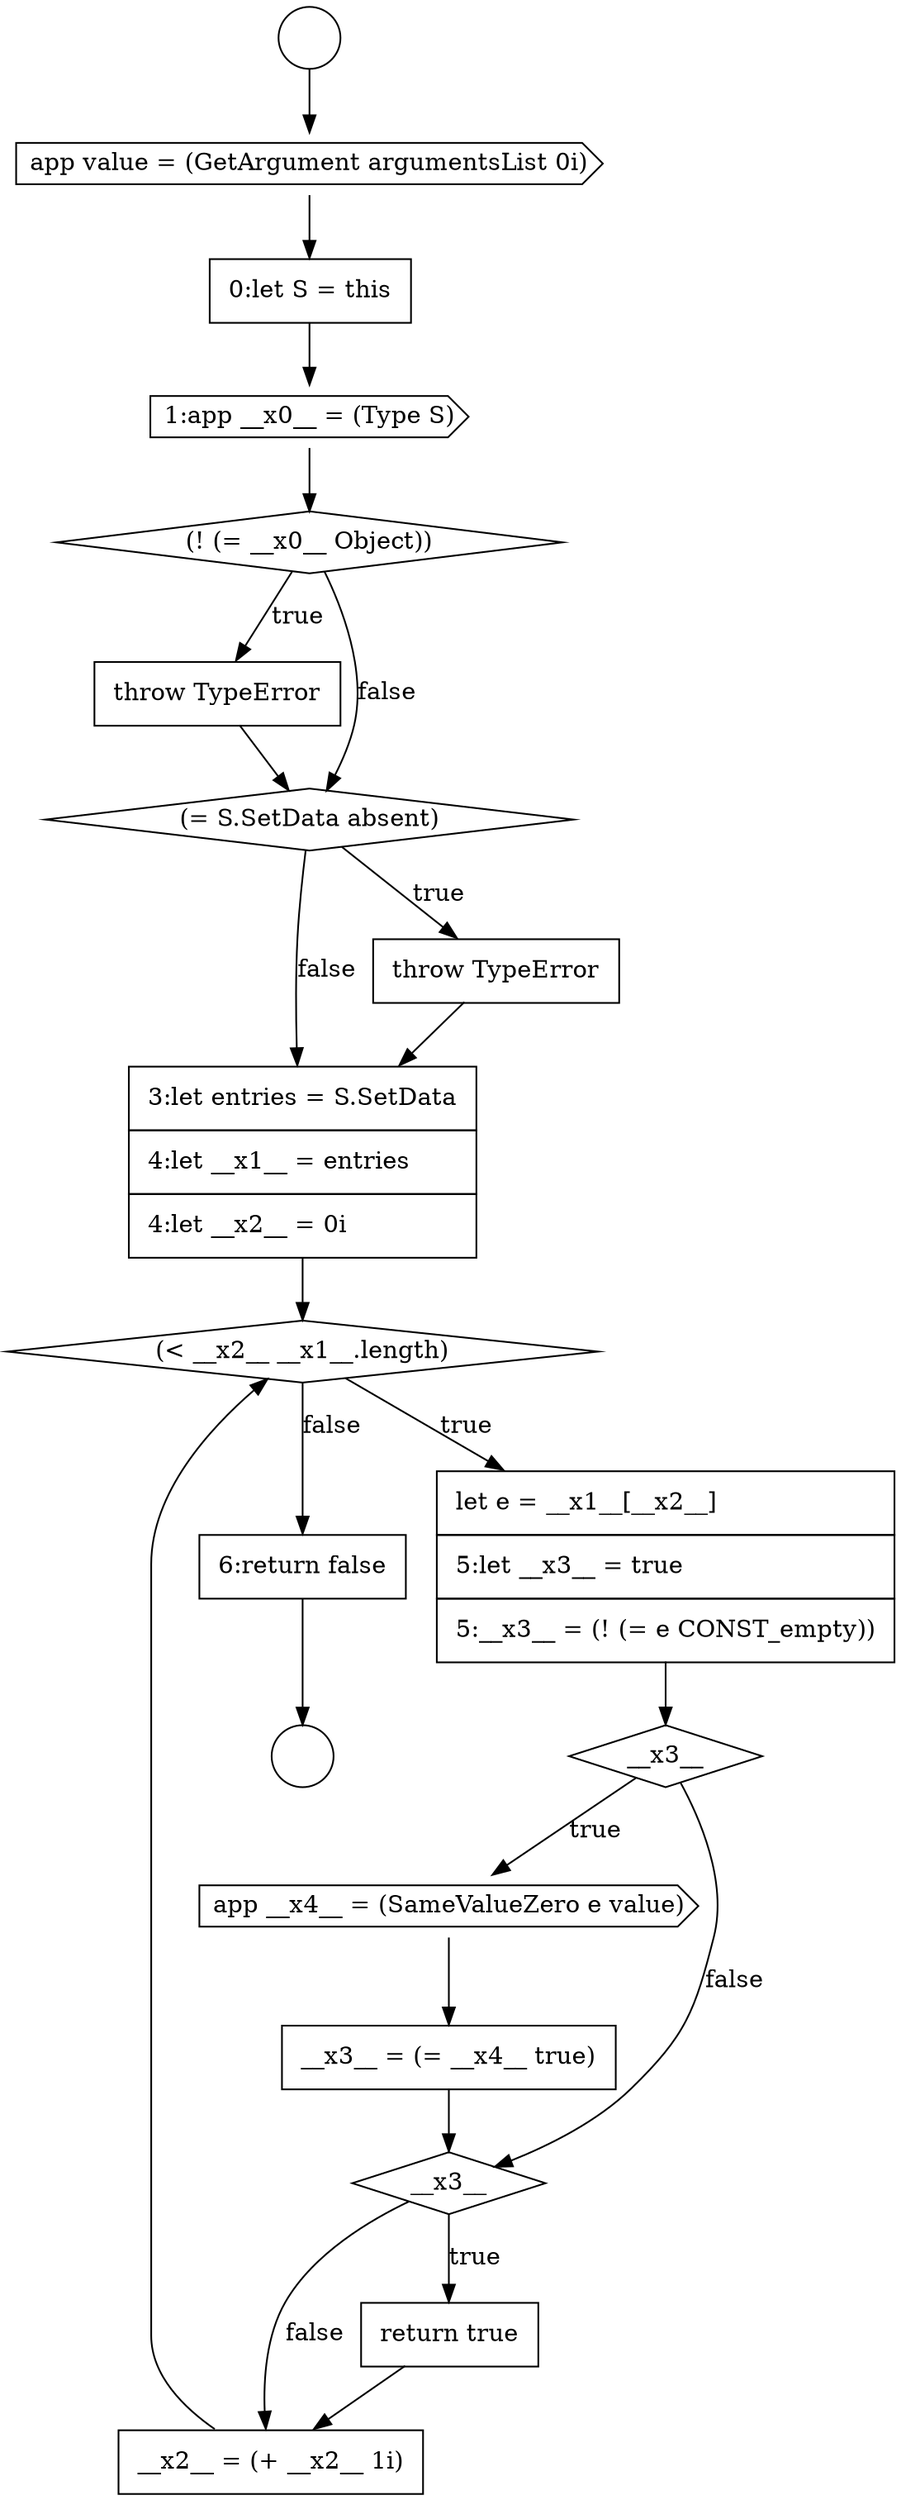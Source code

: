 digraph {
  node15361 [shape=none, margin=0, label=<<font color="black">
    <table border="0" cellborder="1" cellspacing="0" cellpadding="10">
      <tr><td align="left">throw TypeError</td></tr>
    </table>
  </font>> color="black" fillcolor="white" style=filled]
  node15357 [shape=cds, label=<<font color="black">app value = (GetArgument argumentsList 0i)</font>> color="black" fillcolor="white" style=filled]
  node15372 [shape=none, margin=0, label=<<font color="black">
    <table border="0" cellborder="1" cellspacing="0" cellpadding="10">
      <tr><td align="left">__x2__ = (+ __x2__ 1i)</td></tr>
    </table>
  </font>> color="black" fillcolor="white" style=filled]
  node15364 [shape=none, margin=0, label=<<font color="black">
    <table border="0" cellborder="1" cellspacing="0" cellpadding="10">
      <tr><td align="left">3:let entries = S.SetData</td></tr>
      <tr><td align="left">4:let __x1__ = entries</td></tr>
      <tr><td align="left">4:let __x2__ = 0i</td></tr>
    </table>
  </font>> color="black" fillcolor="white" style=filled]
  node15368 [shape=cds, label=<<font color="black">app __x4__ = (SameValueZero e value)</font>> color="black" fillcolor="white" style=filled]
  node15373 [shape=none, margin=0, label=<<font color="black">
    <table border="0" cellborder="1" cellspacing="0" cellpadding="10">
      <tr><td align="left">6:return false</td></tr>
    </table>
  </font>> color="black" fillcolor="white" style=filled]
  node15369 [shape=none, margin=0, label=<<font color="black">
    <table border="0" cellborder="1" cellspacing="0" cellpadding="10">
      <tr><td align="left">__x3__ = (= __x4__ true)</td></tr>
    </table>
  </font>> color="black" fillcolor="white" style=filled]
  node15363 [shape=none, margin=0, label=<<font color="black">
    <table border="0" cellborder="1" cellspacing="0" cellpadding="10">
      <tr><td align="left">throw TypeError</td></tr>
    </table>
  </font>> color="black" fillcolor="white" style=filled]
  node15367 [shape=diamond, label=<<font color="black">__x3__</font>> color="black" fillcolor="white" style=filled]
  node15355 [shape=circle label=" " color="black" fillcolor="white" style=filled]
  node15370 [shape=diamond, label=<<font color="black">__x3__</font>> color="black" fillcolor="white" style=filled]
  node15366 [shape=none, margin=0, label=<<font color="black">
    <table border="0" cellborder="1" cellspacing="0" cellpadding="10">
      <tr><td align="left">let e = __x1__[__x2__]</td></tr>
      <tr><td align="left">5:let __x3__ = true</td></tr>
      <tr><td align="left">5:__x3__ = (! (= e CONST_empty))</td></tr>
    </table>
  </font>> color="black" fillcolor="white" style=filled]
  node15358 [shape=none, margin=0, label=<<font color="black">
    <table border="0" cellborder="1" cellspacing="0" cellpadding="10">
      <tr><td align="left">0:let S = this</td></tr>
    </table>
  </font>> color="black" fillcolor="white" style=filled]
  node15362 [shape=diamond, label=<<font color="black">(= S.SetData absent)</font>> color="black" fillcolor="white" style=filled]
  node15359 [shape=cds, label=<<font color="black">1:app __x0__ = (Type S)</font>> color="black" fillcolor="white" style=filled]
  node15365 [shape=diamond, label=<<font color="black">(&lt; __x2__ __x1__.length)</font>> color="black" fillcolor="white" style=filled]
  node15360 [shape=diamond, label=<<font color="black">(! (= __x0__ Object))</font>> color="black" fillcolor="white" style=filled]
  node15371 [shape=none, margin=0, label=<<font color="black">
    <table border="0" cellborder="1" cellspacing="0" cellpadding="10">
      <tr><td align="left">return true</td></tr>
    </table>
  </font>> color="black" fillcolor="white" style=filled]
  node15356 [shape=circle label=" " color="black" fillcolor="white" style=filled]
  node15358 -> node15359 [ color="black"]
  node15357 -> node15358 [ color="black"]
  node15364 -> node15365 [ color="black"]
  node15373 -> node15356 [ color="black"]
  node15367 -> node15368 [label=<<font color="black">true</font>> color="black"]
  node15367 -> node15370 [label=<<font color="black">false</font>> color="black"]
  node15370 -> node15371 [label=<<font color="black">true</font>> color="black"]
  node15370 -> node15372 [label=<<font color="black">false</font>> color="black"]
  node15372 -> node15365 [ color="black"]
  node15359 -> node15360 [ color="black"]
  node15368 -> node15369 [ color="black"]
  node15355 -> node15357 [ color="black"]
  node15361 -> node15362 [ color="black"]
  node15365 -> node15366 [label=<<font color="black">true</font>> color="black"]
  node15365 -> node15373 [label=<<font color="black">false</font>> color="black"]
  node15360 -> node15361 [label=<<font color="black">true</font>> color="black"]
  node15360 -> node15362 [label=<<font color="black">false</font>> color="black"]
  node15371 -> node15372 [ color="black"]
  node15362 -> node15363 [label=<<font color="black">true</font>> color="black"]
  node15362 -> node15364 [label=<<font color="black">false</font>> color="black"]
  node15363 -> node15364 [ color="black"]
  node15369 -> node15370 [ color="black"]
  node15366 -> node15367 [ color="black"]
}
